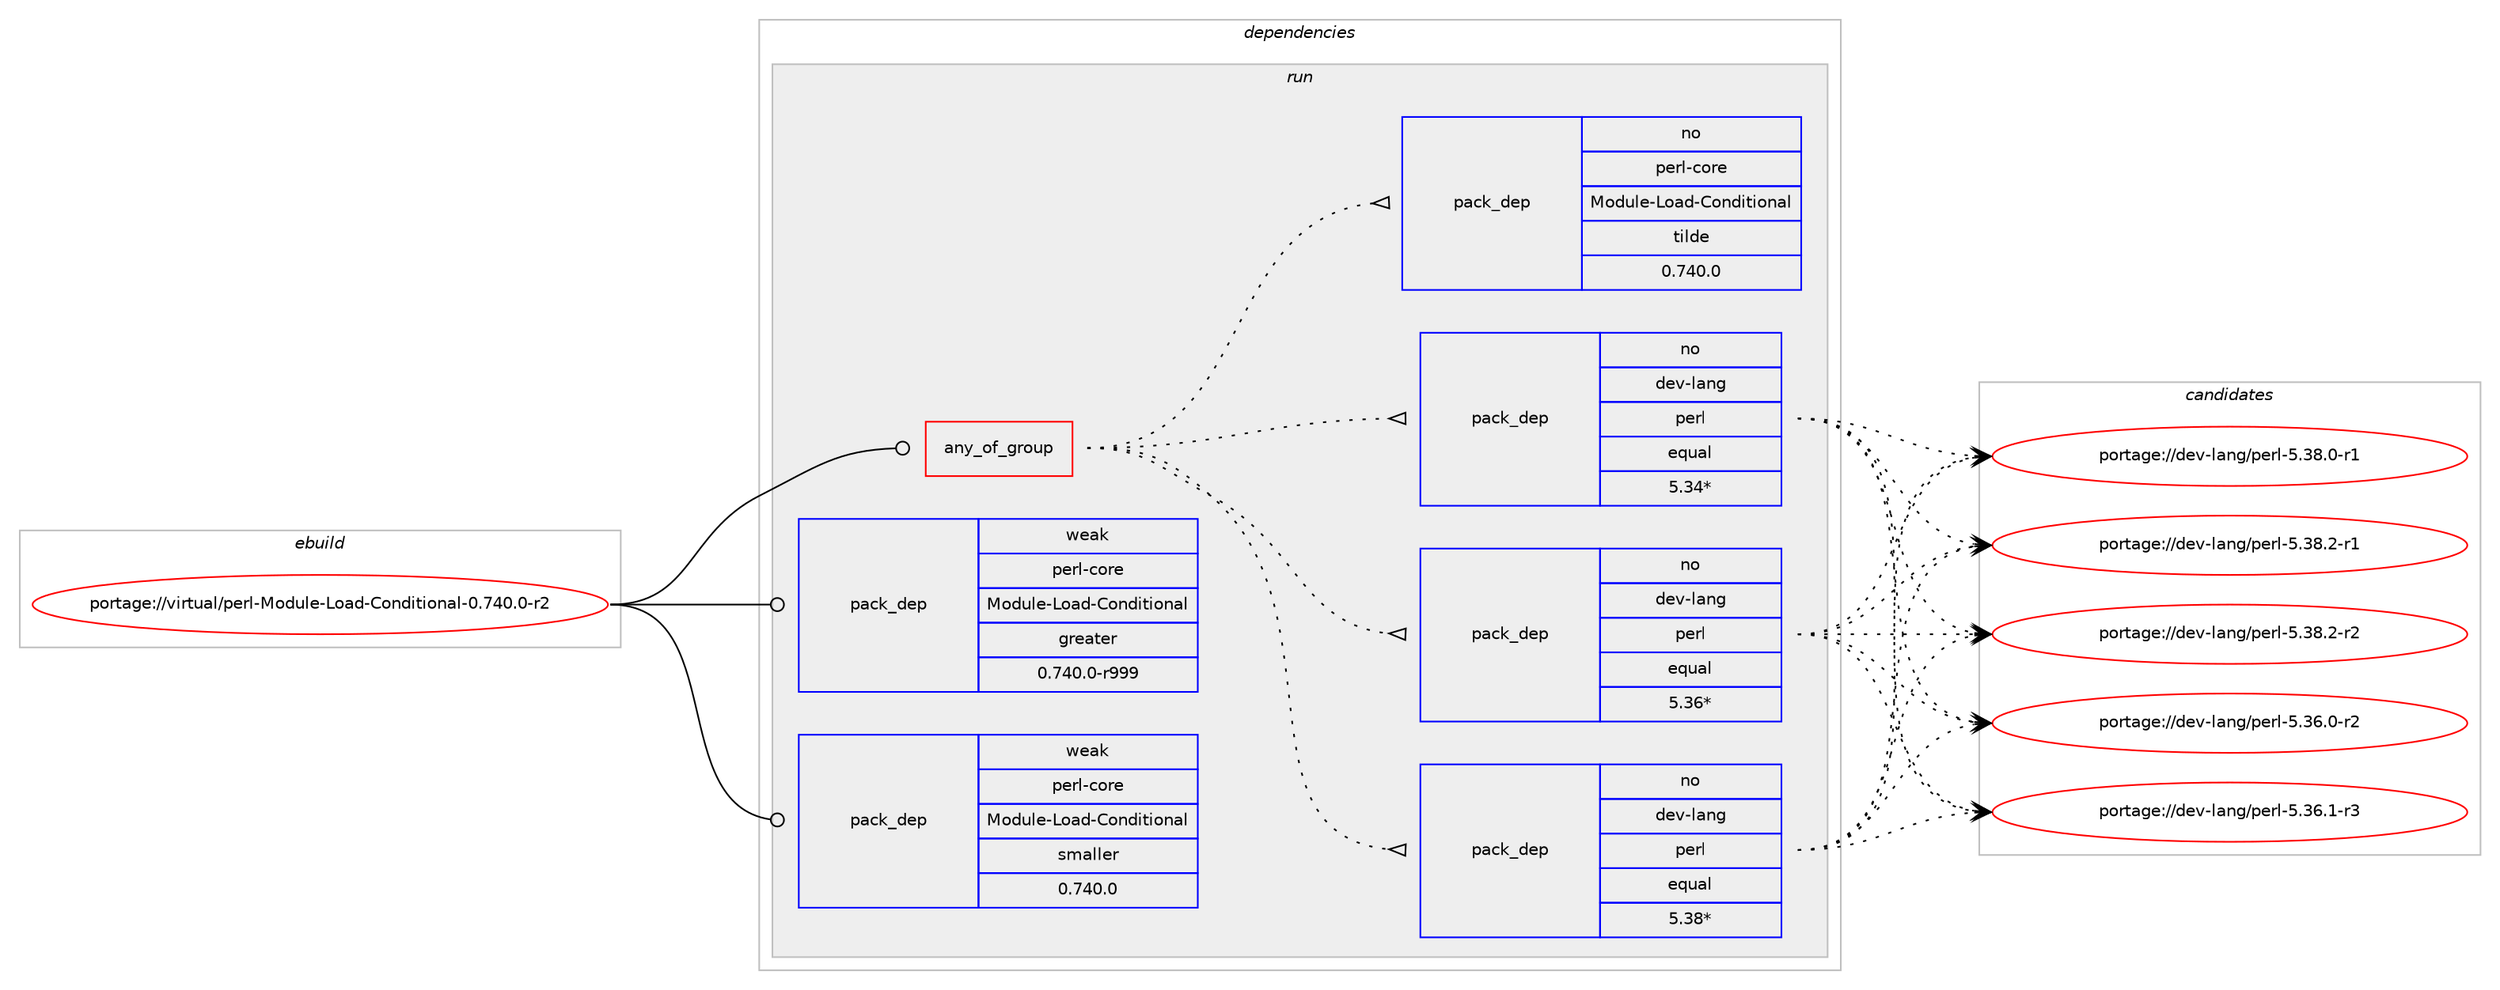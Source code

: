 digraph prolog {

# *************
# Graph options
# *************

newrank=true;
concentrate=true;
compound=true;
graph [rankdir=LR,fontname=Helvetica,fontsize=10,ranksep=1.5];#, ranksep=2.5, nodesep=0.2];
edge  [arrowhead=vee];
node  [fontname=Helvetica,fontsize=10];

# **********
# The ebuild
# **********

subgraph cluster_leftcol {
color=gray;
rank=same;
label=<<i>ebuild</i>>;
id [label="portage://virtual/perl-Module-Load-Conditional-0.740.0-r2", color=red, width=4, href="../virtual/perl-Module-Load-Conditional-0.740.0-r2.svg"];
}

# ****************
# The dependencies
# ****************

subgraph cluster_midcol {
color=gray;
label=<<i>dependencies</i>>;
subgraph cluster_compile {
fillcolor="#eeeeee";
style=filled;
label=<<i>compile</i>>;
}
subgraph cluster_compileandrun {
fillcolor="#eeeeee";
style=filled;
label=<<i>compile and run</i>>;
}
subgraph cluster_run {
fillcolor="#eeeeee";
style=filled;
label=<<i>run</i>>;
subgraph any184 {
dependency17039 [label=<<TABLE BORDER="0" CELLBORDER="1" CELLSPACING="0" CELLPADDING="4"><TR><TD CELLPADDING="10">any_of_group</TD></TR></TABLE>>, shape=none, color=red];subgraph pack4884 {
dependency17040 [label=<<TABLE BORDER="0" CELLBORDER="1" CELLSPACING="0" CELLPADDING="4" WIDTH="220"><TR><TD ROWSPAN="6" CELLPADDING="30">pack_dep</TD></TR><TR><TD WIDTH="110">no</TD></TR><TR><TD>dev-lang</TD></TR><TR><TD>perl</TD></TR><TR><TD>equal</TD></TR><TR><TD>5.38*</TD></TR></TABLE>>, shape=none, color=blue];
}
dependency17039:e -> dependency17040:w [weight=20,style="dotted",arrowhead="oinv"];
subgraph pack4885 {
dependency17041 [label=<<TABLE BORDER="0" CELLBORDER="1" CELLSPACING="0" CELLPADDING="4" WIDTH="220"><TR><TD ROWSPAN="6" CELLPADDING="30">pack_dep</TD></TR><TR><TD WIDTH="110">no</TD></TR><TR><TD>dev-lang</TD></TR><TR><TD>perl</TD></TR><TR><TD>equal</TD></TR><TR><TD>5.36*</TD></TR></TABLE>>, shape=none, color=blue];
}
dependency17039:e -> dependency17041:w [weight=20,style="dotted",arrowhead="oinv"];
subgraph pack4886 {
dependency17042 [label=<<TABLE BORDER="0" CELLBORDER="1" CELLSPACING="0" CELLPADDING="4" WIDTH="220"><TR><TD ROWSPAN="6" CELLPADDING="30">pack_dep</TD></TR><TR><TD WIDTH="110">no</TD></TR><TR><TD>dev-lang</TD></TR><TR><TD>perl</TD></TR><TR><TD>equal</TD></TR><TR><TD>5.34*</TD></TR></TABLE>>, shape=none, color=blue];
}
dependency17039:e -> dependency17042:w [weight=20,style="dotted",arrowhead="oinv"];
subgraph pack4887 {
dependency17043 [label=<<TABLE BORDER="0" CELLBORDER="1" CELLSPACING="0" CELLPADDING="4" WIDTH="220"><TR><TD ROWSPAN="6" CELLPADDING="30">pack_dep</TD></TR><TR><TD WIDTH="110">no</TD></TR><TR><TD>perl-core</TD></TR><TR><TD>Module-Load-Conditional</TD></TR><TR><TD>tilde</TD></TR><TR><TD>0.740.0</TD></TR></TABLE>>, shape=none, color=blue];
}
dependency17039:e -> dependency17043:w [weight=20,style="dotted",arrowhead="oinv"];
}
id:e -> dependency17039:w [weight=20,style="solid",arrowhead="odot"];
# *** BEGIN UNKNOWN DEPENDENCY TYPE (TODO) ***
# id -> package_dependency(portage://virtual/perl-Module-Load-Conditional-0.740.0-r2,run,no,dev-lang,perl,none,[,,],any_same_slot,[])
# *** END UNKNOWN DEPENDENCY TYPE (TODO) ***

subgraph pack4888 {
dependency17044 [label=<<TABLE BORDER="0" CELLBORDER="1" CELLSPACING="0" CELLPADDING="4" WIDTH="220"><TR><TD ROWSPAN="6" CELLPADDING="30">pack_dep</TD></TR><TR><TD WIDTH="110">weak</TD></TR><TR><TD>perl-core</TD></TR><TR><TD>Module-Load-Conditional</TD></TR><TR><TD>greater</TD></TR><TR><TD>0.740.0-r999</TD></TR></TABLE>>, shape=none, color=blue];
}
id:e -> dependency17044:w [weight=20,style="solid",arrowhead="odot"];
subgraph pack4889 {
dependency17045 [label=<<TABLE BORDER="0" CELLBORDER="1" CELLSPACING="0" CELLPADDING="4" WIDTH="220"><TR><TD ROWSPAN="6" CELLPADDING="30">pack_dep</TD></TR><TR><TD WIDTH="110">weak</TD></TR><TR><TD>perl-core</TD></TR><TR><TD>Module-Load-Conditional</TD></TR><TR><TD>smaller</TD></TR><TR><TD>0.740.0</TD></TR></TABLE>>, shape=none, color=blue];
}
id:e -> dependency17045:w [weight=20,style="solid",arrowhead="odot"];
}
}

# **************
# The candidates
# **************

subgraph cluster_choices {
rank=same;
color=gray;
label=<<i>candidates</i>>;

subgraph choice4884 {
color=black;
nodesep=1;
choice100101118451089711010347112101114108455346515446484511450 [label="portage://dev-lang/perl-5.36.0-r2", color=red, width=4,href="../dev-lang/perl-5.36.0-r2.svg"];
choice100101118451089711010347112101114108455346515446494511451 [label="portage://dev-lang/perl-5.36.1-r3", color=red, width=4,href="../dev-lang/perl-5.36.1-r3.svg"];
choice100101118451089711010347112101114108455346515646484511449 [label="portage://dev-lang/perl-5.38.0-r1", color=red, width=4,href="../dev-lang/perl-5.38.0-r1.svg"];
choice100101118451089711010347112101114108455346515646504511449 [label="portage://dev-lang/perl-5.38.2-r1", color=red, width=4,href="../dev-lang/perl-5.38.2-r1.svg"];
choice100101118451089711010347112101114108455346515646504511450 [label="portage://dev-lang/perl-5.38.2-r2", color=red, width=4,href="../dev-lang/perl-5.38.2-r2.svg"];
dependency17040:e -> choice100101118451089711010347112101114108455346515446484511450:w [style=dotted,weight="100"];
dependency17040:e -> choice100101118451089711010347112101114108455346515446494511451:w [style=dotted,weight="100"];
dependency17040:e -> choice100101118451089711010347112101114108455346515646484511449:w [style=dotted,weight="100"];
dependency17040:e -> choice100101118451089711010347112101114108455346515646504511449:w [style=dotted,weight="100"];
dependency17040:e -> choice100101118451089711010347112101114108455346515646504511450:w [style=dotted,weight="100"];
}
subgraph choice4885 {
color=black;
nodesep=1;
choice100101118451089711010347112101114108455346515446484511450 [label="portage://dev-lang/perl-5.36.0-r2", color=red, width=4,href="../dev-lang/perl-5.36.0-r2.svg"];
choice100101118451089711010347112101114108455346515446494511451 [label="portage://dev-lang/perl-5.36.1-r3", color=red, width=4,href="../dev-lang/perl-5.36.1-r3.svg"];
choice100101118451089711010347112101114108455346515646484511449 [label="portage://dev-lang/perl-5.38.0-r1", color=red, width=4,href="../dev-lang/perl-5.38.0-r1.svg"];
choice100101118451089711010347112101114108455346515646504511449 [label="portage://dev-lang/perl-5.38.2-r1", color=red, width=4,href="../dev-lang/perl-5.38.2-r1.svg"];
choice100101118451089711010347112101114108455346515646504511450 [label="portage://dev-lang/perl-5.38.2-r2", color=red, width=4,href="../dev-lang/perl-5.38.2-r2.svg"];
dependency17041:e -> choice100101118451089711010347112101114108455346515446484511450:w [style=dotted,weight="100"];
dependency17041:e -> choice100101118451089711010347112101114108455346515446494511451:w [style=dotted,weight="100"];
dependency17041:e -> choice100101118451089711010347112101114108455346515646484511449:w [style=dotted,weight="100"];
dependency17041:e -> choice100101118451089711010347112101114108455346515646504511449:w [style=dotted,weight="100"];
dependency17041:e -> choice100101118451089711010347112101114108455346515646504511450:w [style=dotted,weight="100"];
}
subgraph choice4886 {
color=black;
nodesep=1;
choice100101118451089711010347112101114108455346515446484511450 [label="portage://dev-lang/perl-5.36.0-r2", color=red, width=4,href="../dev-lang/perl-5.36.0-r2.svg"];
choice100101118451089711010347112101114108455346515446494511451 [label="portage://dev-lang/perl-5.36.1-r3", color=red, width=4,href="../dev-lang/perl-5.36.1-r3.svg"];
choice100101118451089711010347112101114108455346515646484511449 [label="portage://dev-lang/perl-5.38.0-r1", color=red, width=4,href="../dev-lang/perl-5.38.0-r1.svg"];
choice100101118451089711010347112101114108455346515646504511449 [label="portage://dev-lang/perl-5.38.2-r1", color=red, width=4,href="../dev-lang/perl-5.38.2-r1.svg"];
choice100101118451089711010347112101114108455346515646504511450 [label="portage://dev-lang/perl-5.38.2-r2", color=red, width=4,href="../dev-lang/perl-5.38.2-r2.svg"];
dependency17042:e -> choice100101118451089711010347112101114108455346515446484511450:w [style=dotted,weight="100"];
dependency17042:e -> choice100101118451089711010347112101114108455346515446494511451:w [style=dotted,weight="100"];
dependency17042:e -> choice100101118451089711010347112101114108455346515646484511449:w [style=dotted,weight="100"];
dependency17042:e -> choice100101118451089711010347112101114108455346515646504511449:w [style=dotted,weight="100"];
dependency17042:e -> choice100101118451089711010347112101114108455346515646504511450:w [style=dotted,weight="100"];
}
subgraph choice4887 {
color=black;
nodesep=1;
}
subgraph choice4888 {
color=black;
nodesep=1;
}
subgraph choice4889 {
color=black;
nodesep=1;
}
}

}
